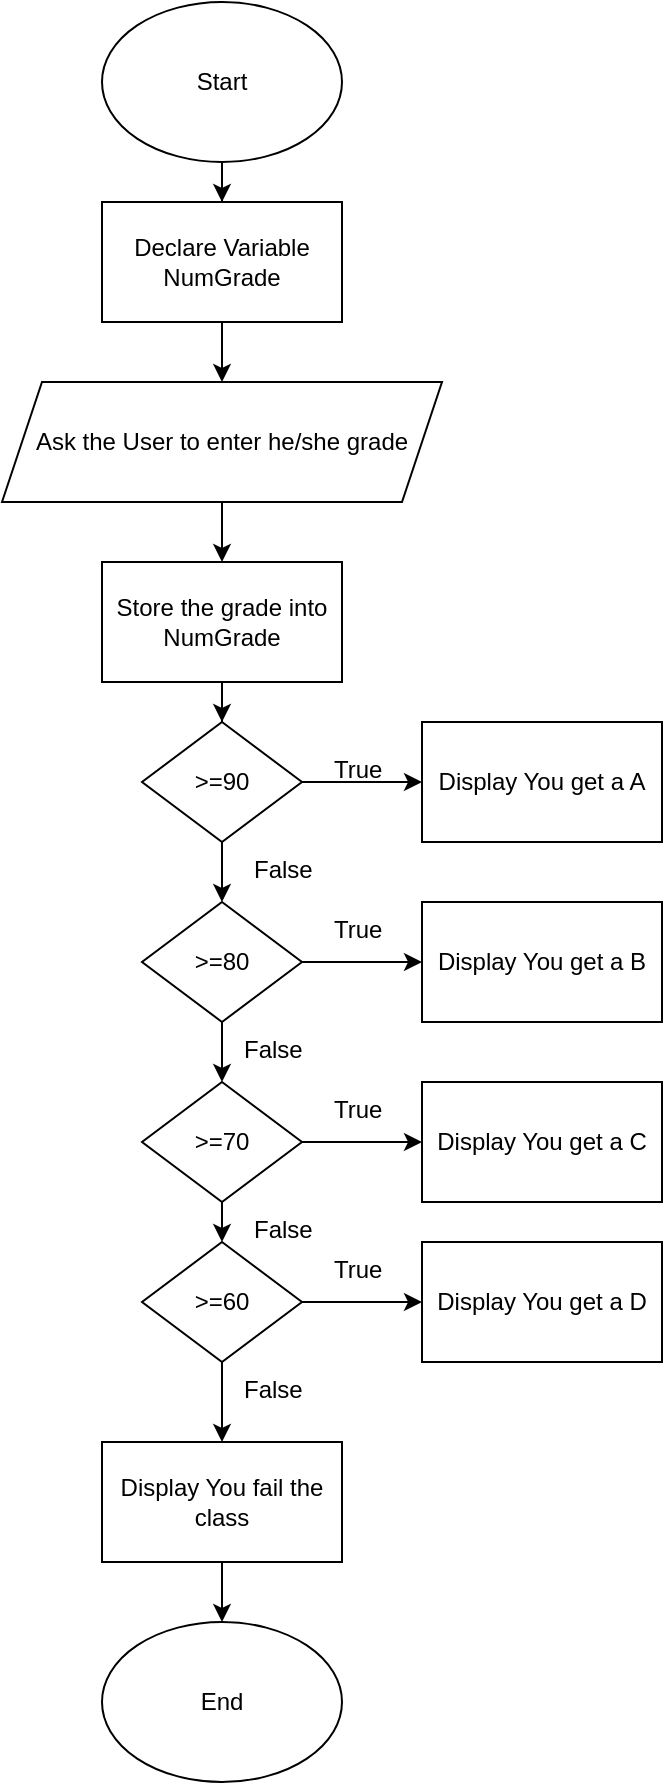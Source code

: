 <mxfile version="15.0.5" type="github">
  <diagram id="Vo-c02b3TTxqoFYAseu4" name="Page-1">
    <mxGraphModel dx="1627" dy="978" grid="1" gridSize="10" guides="1" tooltips="1" connect="1" arrows="1" fold="1" page="1" pageScale="1" pageWidth="850" pageHeight="1100" math="0" shadow="0">
      <root>
        <mxCell id="0" />
        <mxCell id="1" parent="0" />
        <mxCell id="sy5hm-2RlGDIQWYt1pbX-3" value="" style="edgeStyle=orthogonalEdgeStyle;rounded=0;orthogonalLoop=1;jettySize=auto;html=1;" edge="1" parent="1" source="sy5hm-2RlGDIQWYt1pbX-1" target="sy5hm-2RlGDIQWYt1pbX-2">
          <mxGeometry relative="1" as="geometry" />
        </mxCell>
        <mxCell id="sy5hm-2RlGDIQWYt1pbX-1" value="Start" style="ellipse;whiteSpace=wrap;html=1;" vertex="1" parent="1">
          <mxGeometry x="330" y="10" width="120" height="80" as="geometry" />
        </mxCell>
        <mxCell id="sy5hm-2RlGDIQWYt1pbX-5" value="" style="edgeStyle=orthogonalEdgeStyle;rounded=0;orthogonalLoop=1;jettySize=auto;html=1;" edge="1" parent="1" source="sy5hm-2RlGDIQWYt1pbX-2" target="sy5hm-2RlGDIQWYt1pbX-4">
          <mxGeometry relative="1" as="geometry" />
        </mxCell>
        <mxCell id="sy5hm-2RlGDIQWYt1pbX-2" value="Declare Variable NumGrade" style="rounded=0;whiteSpace=wrap;html=1;" vertex="1" parent="1">
          <mxGeometry x="330" y="110" width="120" height="60" as="geometry" />
        </mxCell>
        <mxCell id="sy5hm-2RlGDIQWYt1pbX-7" style="edgeStyle=orthogonalEdgeStyle;rounded=0;orthogonalLoop=1;jettySize=auto;html=1;entryX=0.5;entryY=0;entryDx=0;entryDy=0;" edge="1" parent="1" source="sy5hm-2RlGDIQWYt1pbX-4" target="sy5hm-2RlGDIQWYt1pbX-6">
          <mxGeometry relative="1" as="geometry" />
        </mxCell>
        <mxCell id="sy5hm-2RlGDIQWYt1pbX-4" value="Ask the User to enter he/she grade" style="shape=parallelogram;perimeter=parallelogramPerimeter;whiteSpace=wrap;html=1;fixedSize=1;" vertex="1" parent="1">
          <mxGeometry x="280" y="200" width="220" height="60" as="geometry" />
        </mxCell>
        <mxCell id="sy5hm-2RlGDIQWYt1pbX-9" value="" style="edgeStyle=orthogonalEdgeStyle;rounded=0;orthogonalLoop=1;jettySize=auto;html=1;" edge="1" parent="1" source="sy5hm-2RlGDIQWYt1pbX-6" target="sy5hm-2RlGDIQWYt1pbX-8">
          <mxGeometry relative="1" as="geometry" />
        </mxCell>
        <mxCell id="sy5hm-2RlGDIQWYt1pbX-6" value="Store the grade into NumGrade" style="rounded=0;whiteSpace=wrap;html=1;" vertex="1" parent="1">
          <mxGeometry x="330" y="290" width="120" height="60" as="geometry" />
        </mxCell>
        <mxCell id="sy5hm-2RlGDIQWYt1pbX-11" style="edgeStyle=orthogonalEdgeStyle;rounded=0;orthogonalLoop=1;jettySize=auto;html=1;exitX=1;exitY=0.5;exitDx=0;exitDy=0;" edge="1" parent="1" source="sy5hm-2RlGDIQWYt1pbX-8" target="sy5hm-2RlGDIQWYt1pbX-10">
          <mxGeometry relative="1" as="geometry" />
        </mxCell>
        <mxCell id="sy5hm-2RlGDIQWYt1pbX-17" value="" style="edgeStyle=orthogonalEdgeStyle;rounded=0;orthogonalLoop=1;jettySize=auto;html=1;" edge="1" parent="1" source="sy5hm-2RlGDIQWYt1pbX-8" target="sy5hm-2RlGDIQWYt1pbX-15">
          <mxGeometry relative="1" as="geometry" />
        </mxCell>
        <mxCell id="sy5hm-2RlGDIQWYt1pbX-8" value="&amp;gt;=90" style="rhombus;whiteSpace=wrap;html=1;" vertex="1" parent="1">
          <mxGeometry x="350" y="370" width="80" height="60" as="geometry" />
        </mxCell>
        <mxCell id="sy5hm-2RlGDIQWYt1pbX-10" value="Display You get a A" style="rounded=0;whiteSpace=wrap;html=1;" vertex="1" parent="1">
          <mxGeometry x="490" y="370" width="120" height="60" as="geometry" />
        </mxCell>
        <mxCell id="sy5hm-2RlGDIQWYt1pbX-21" value="" style="edgeStyle=orthogonalEdgeStyle;rounded=0;orthogonalLoop=1;jettySize=auto;html=1;" edge="1" parent="1" source="sy5hm-2RlGDIQWYt1pbX-15" target="sy5hm-2RlGDIQWYt1pbX-20">
          <mxGeometry relative="1" as="geometry" />
        </mxCell>
        <mxCell id="sy5hm-2RlGDIQWYt1pbX-24" value="" style="edgeStyle=orthogonalEdgeStyle;rounded=0;orthogonalLoop=1;jettySize=auto;html=1;" edge="1" parent="1" source="sy5hm-2RlGDIQWYt1pbX-15" target="sy5hm-2RlGDIQWYt1pbX-23">
          <mxGeometry relative="1" as="geometry" />
        </mxCell>
        <mxCell id="sy5hm-2RlGDIQWYt1pbX-15" value="&amp;gt;=80" style="rhombus;whiteSpace=wrap;html=1;" vertex="1" parent="1">
          <mxGeometry x="350" y="460" width="80" height="60" as="geometry" />
        </mxCell>
        <mxCell id="sy5hm-2RlGDIQWYt1pbX-18" value="True" style="text;strokeColor=none;fillColor=none;align=left;verticalAlign=top;spacingLeft=4;spacingRight=4;overflow=hidden;rotatable=0;points=[[0,0.5],[1,0.5]];portConstraint=eastwest;" vertex="1" parent="1">
          <mxGeometry x="440" y="380" width="60" height="26" as="geometry" />
        </mxCell>
        <mxCell id="sy5hm-2RlGDIQWYt1pbX-19" value="False" style="text;strokeColor=none;fillColor=none;align=left;verticalAlign=top;spacingLeft=4;spacingRight=4;overflow=hidden;rotatable=0;points=[[0,0.5],[1,0.5]];portConstraint=eastwest;" vertex="1" parent="1">
          <mxGeometry x="400" y="430" width="60" height="40" as="geometry" />
        </mxCell>
        <mxCell id="sy5hm-2RlGDIQWYt1pbX-20" value="Display You get a B" style="rounded=0;whiteSpace=wrap;html=1;" vertex="1" parent="1">
          <mxGeometry x="490" y="460" width="120" height="60" as="geometry" />
        </mxCell>
        <mxCell id="sy5hm-2RlGDIQWYt1pbX-22" value="True" style="text;strokeColor=none;fillColor=none;align=left;verticalAlign=top;spacingLeft=4;spacingRight=4;overflow=hidden;rotatable=0;points=[[0,0.5],[1,0.5]];portConstraint=eastwest;" vertex="1" parent="1">
          <mxGeometry x="440" y="460" width="60" height="26" as="geometry" />
        </mxCell>
        <mxCell id="sy5hm-2RlGDIQWYt1pbX-28" value="" style="edgeStyle=orthogonalEdgeStyle;rounded=0;orthogonalLoop=1;jettySize=auto;html=1;" edge="1" parent="1" source="sy5hm-2RlGDIQWYt1pbX-23" target="sy5hm-2RlGDIQWYt1pbX-27">
          <mxGeometry relative="1" as="geometry" />
        </mxCell>
        <mxCell id="sy5hm-2RlGDIQWYt1pbX-33" style="edgeStyle=orthogonalEdgeStyle;rounded=0;orthogonalLoop=1;jettySize=auto;html=1;exitX=0.5;exitY=1;exitDx=0;exitDy=0;entryX=0.5;entryY=0;entryDx=0;entryDy=0;" edge="1" parent="1" source="sy5hm-2RlGDIQWYt1pbX-23" target="sy5hm-2RlGDIQWYt1pbX-30">
          <mxGeometry relative="1" as="geometry" />
        </mxCell>
        <mxCell id="sy5hm-2RlGDIQWYt1pbX-23" value="&amp;gt;=70" style="rhombus;whiteSpace=wrap;html=1;" vertex="1" parent="1">
          <mxGeometry x="350" y="550" width="80" height="60" as="geometry" />
        </mxCell>
        <mxCell id="sy5hm-2RlGDIQWYt1pbX-25" value="False" style="text;strokeColor=none;fillColor=none;align=left;verticalAlign=top;spacingLeft=4;spacingRight=4;overflow=hidden;rotatable=0;points=[[0,0.5],[1,0.5]];portConstraint=eastwest;" vertex="1" parent="1">
          <mxGeometry x="395" y="520" width="60" height="40" as="geometry" />
        </mxCell>
        <mxCell id="sy5hm-2RlGDIQWYt1pbX-26" value="True" style="text;strokeColor=none;fillColor=none;align=left;verticalAlign=top;spacingLeft=4;spacingRight=4;overflow=hidden;rotatable=0;points=[[0,0.5],[1,0.5]];portConstraint=eastwest;" vertex="1" parent="1">
          <mxGeometry x="440" y="550" width="60" height="26" as="geometry" />
        </mxCell>
        <mxCell id="sy5hm-2RlGDIQWYt1pbX-27" value="Display You get a C" style="rounded=0;whiteSpace=wrap;html=1;" vertex="1" parent="1">
          <mxGeometry x="490" y="550" width="120" height="60" as="geometry" />
        </mxCell>
        <mxCell id="sy5hm-2RlGDIQWYt1pbX-29" value="" style="edgeStyle=orthogonalEdgeStyle;rounded=0;orthogonalLoop=1;jettySize=auto;html=1;" edge="1" parent="1" source="sy5hm-2RlGDIQWYt1pbX-30" target="sy5hm-2RlGDIQWYt1pbX-32">
          <mxGeometry relative="1" as="geometry" />
        </mxCell>
        <mxCell id="sy5hm-2RlGDIQWYt1pbX-37" style="edgeStyle=orthogonalEdgeStyle;rounded=0;orthogonalLoop=1;jettySize=auto;html=1;exitX=0.5;exitY=1;exitDx=0;exitDy=0;entryX=0.5;entryY=0;entryDx=0;entryDy=0;" edge="1" parent="1" source="sy5hm-2RlGDIQWYt1pbX-30" target="sy5hm-2RlGDIQWYt1pbX-35">
          <mxGeometry relative="1" as="geometry" />
        </mxCell>
        <mxCell id="sy5hm-2RlGDIQWYt1pbX-30" value="&amp;gt;=60" style="rhombus;whiteSpace=wrap;html=1;" vertex="1" parent="1">
          <mxGeometry x="350" y="630" width="80" height="60" as="geometry" />
        </mxCell>
        <mxCell id="sy5hm-2RlGDIQWYt1pbX-31" value="True" style="text;strokeColor=none;fillColor=none;align=left;verticalAlign=top;spacingLeft=4;spacingRight=4;overflow=hidden;rotatable=0;points=[[0,0.5],[1,0.5]];portConstraint=eastwest;" vertex="1" parent="1">
          <mxGeometry x="440" y="630" width="60" height="26" as="geometry" />
        </mxCell>
        <mxCell id="sy5hm-2RlGDIQWYt1pbX-32" value="Display You get a D" style="rounded=0;whiteSpace=wrap;html=1;" vertex="1" parent="1">
          <mxGeometry x="490" y="630" width="120" height="60" as="geometry" />
        </mxCell>
        <mxCell id="sy5hm-2RlGDIQWYt1pbX-34" value="False" style="text;strokeColor=none;fillColor=none;align=left;verticalAlign=top;spacingLeft=4;spacingRight=4;overflow=hidden;rotatable=0;points=[[0,0.5],[1,0.5]];portConstraint=eastwest;" vertex="1" parent="1">
          <mxGeometry x="400" y="610" width="60" height="40" as="geometry" />
        </mxCell>
        <mxCell id="sy5hm-2RlGDIQWYt1pbX-39" value="" style="edgeStyle=orthogonalEdgeStyle;rounded=0;orthogonalLoop=1;jettySize=auto;html=1;" edge="1" parent="1" source="sy5hm-2RlGDIQWYt1pbX-35" target="sy5hm-2RlGDIQWYt1pbX-38">
          <mxGeometry relative="1" as="geometry" />
        </mxCell>
        <mxCell id="sy5hm-2RlGDIQWYt1pbX-35" value="Display You fail the class" style="rounded=0;whiteSpace=wrap;html=1;" vertex="1" parent="1">
          <mxGeometry x="330" y="730" width="120" height="60" as="geometry" />
        </mxCell>
        <mxCell id="sy5hm-2RlGDIQWYt1pbX-36" value="False" style="text;strokeColor=none;fillColor=none;align=left;verticalAlign=top;spacingLeft=4;spacingRight=4;overflow=hidden;rotatable=0;points=[[0,0.5],[1,0.5]];portConstraint=eastwest;" vertex="1" parent="1">
          <mxGeometry x="395" y="690" width="60" height="40" as="geometry" />
        </mxCell>
        <mxCell id="sy5hm-2RlGDIQWYt1pbX-38" value="End" style="ellipse;whiteSpace=wrap;html=1;" vertex="1" parent="1">
          <mxGeometry x="330" y="820" width="120" height="80" as="geometry" />
        </mxCell>
      </root>
    </mxGraphModel>
  </diagram>
</mxfile>
